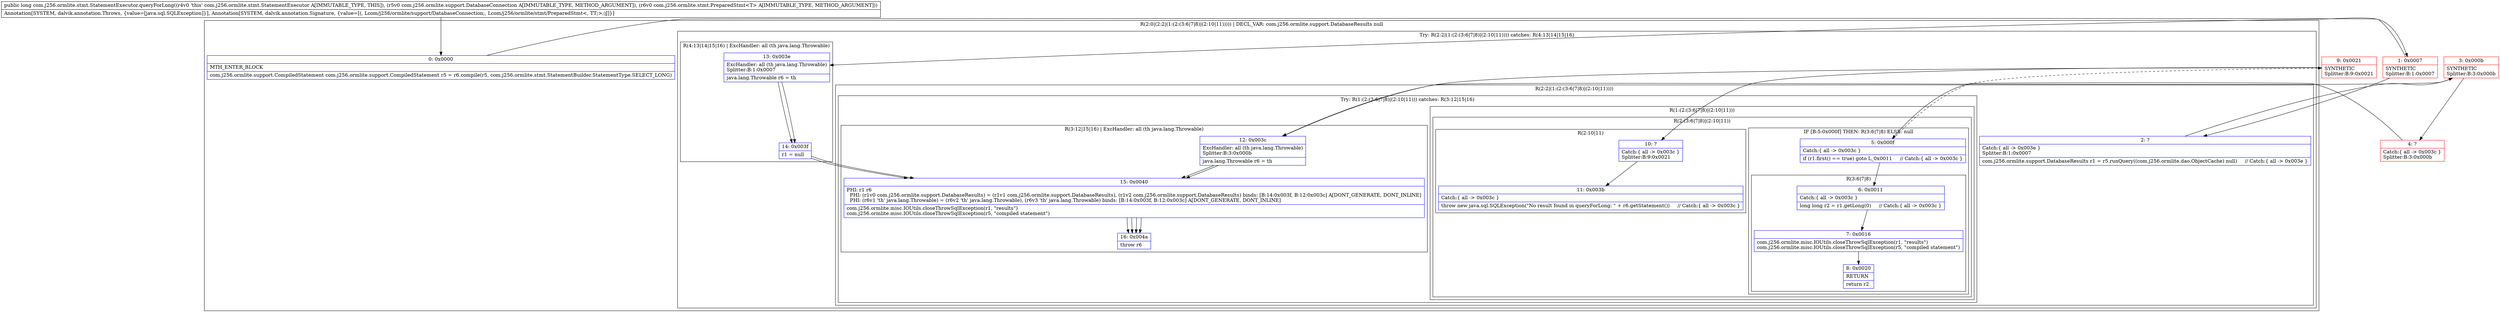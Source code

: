 digraph "CFG forcom.j256.ormlite.stmt.StatementExecutor.queryForLong(Lcom\/j256\/ormlite\/support\/DatabaseConnection;Lcom\/j256\/ormlite\/stmt\/PreparedStmt;)J" {
subgraph cluster_Region_1743478346 {
label = "R(2:0|(2:2|(1:(2:(3:6|7|8)|(2:10|11))))) | DECL_VAR: com.j256.ormlite.support.DatabaseResults null\l";
node [shape=record,color=blue];
Node_0 [shape=record,label="{0\:\ 0x0000|MTH_ENTER_BLOCK\l|com.j256.ormlite.support.CompiledStatement com.j256.ormlite.support.CompiledStatement r5 = r6.compile(r5, com.j256.ormlite.stmt.StatementBuilder.StatementType.SELECT_LONG)\l}"];
subgraph cluster_TryCatchRegion_1779906342 {
label = "Try: R(2:2|(1:(2:(3:6|7|8)|(2:10|11)))) catches: R(4:13|14|15|16)";
node [shape=record,color=blue];
subgraph cluster_Region_1600838154 {
label = "R(2:2|(1:(2:(3:6|7|8)|(2:10|11))))";
node [shape=record,color=blue];
Node_2 [shape=record,label="{2\:\ ?|Catch:\{ all \-\> 0x003e \}\lSplitter:B:1:0x0007\l|com.j256.ormlite.support.DatabaseResults r1 = r5.runQuery((com.j256.ormlite.dao.ObjectCache) null)     \/\/ Catch:\{ all \-\> 0x003e \}\l}"];
subgraph cluster_TryCatchRegion_237140401 {
label = "Try: R(1:(2:(3:6|7|8)|(2:10|11))) catches: R(3:12|15|16)";
node [shape=record,color=blue];
subgraph cluster_Region_843693550 {
label = "R(1:(2:(3:6|7|8)|(2:10|11)))";
node [shape=record,color=blue];
subgraph cluster_Region_1943395641 {
label = "R(2:(3:6|7|8)|(2:10|11))";
node [shape=record,color=blue];
subgraph cluster_IfRegion_539523682 {
label = "IF [B:5:0x000f] THEN: R(3:6|7|8) ELSE: null";
node [shape=record,color=blue];
Node_5 [shape=record,label="{5\:\ 0x000f|Catch:\{ all \-\> 0x003c \}\l|if (r1.first() == true) goto L_0x0011     \/\/ Catch:\{ all \-\> 0x003c \}\l}"];
subgraph cluster_Region_1025164162 {
label = "R(3:6|7|8)";
node [shape=record,color=blue];
Node_6 [shape=record,label="{6\:\ 0x0011|Catch:\{ all \-\> 0x003c \}\l|long long r2 = r1.getLong(0)     \/\/ Catch:\{ all \-\> 0x003c \}\l}"];
Node_7 [shape=record,label="{7\:\ 0x0016|com.j256.ormlite.misc.IOUtils.closeThrowSqlException(r1, \"results\")\lcom.j256.ormlite.misc.IOUtils.closeThrowSqlException(r5, \"compiled statement\")\l}"];
Node_8 [shape=record,label="{8\:\ 0x0020|RETURN\l|return r2\l}"];
}
}
subgraph cluster_Region_1029333031 {
label = "R(2:10|11)";
node [shape=record,color=blue];
Node_10 [shape=record,label="{10\:\ ?|Catch:\{ all \-\> 0x003c \}\lSplitter:B:9:0x0021\l}"];
Node_11 [shape=record,label="{11\:\ 0x003b|Catch:\{ all \-\> 0x003c \}\l|throw new java.sql.SQLException(\"No result found in queryForLong: \" + r6.getStatement())     \/\/ Catch:\{ all \-\> 0x003c \}\l}"];
}
}
}
subgraph cluster_Region_1147240520 {
label = "R(3:12|15|16) | ExcHandler: all (th java.lang.Throwable)\l";
node [shape=record,color=blue];
Node_12 [shape=record,label="{12\:\ 0x003c|ExcHandler: all (th java.lang.Throwable)\lSplitter:B:3:0x000b\l|java.lang.Throwable r6 = th\l}"];
Node_15 [shape=record,label="{15\:\ 0x0040|PHI: r1 r6 \l  PHI: (r1v0 com.j256.ormlite.support.DatabaseResults) = (r1v1 com.j256.ormlite.support.DatabaseResults), (r1v2 com.j256.ormlite.support.DatabaseResults) binds: [B:14:0x003f, B:12:0x003c] A[DONT_GENERATE, DONT_INLINE]\l  PHI: (r6v1 'th' java.lang.Throwable) = (r6v2 'th' java.lang.Throwable), (r6v3 'th' java.lang.Throwable) binds: [B:14:0x003f, B:12:0x003c] A[DONT_GENERATE, DONT_INLINE]\l|com.j256.ormlite.misc.IOUtils.closeThrowSqlException(r1, \"results\")\lcom.j256.ormlite.misc.IOUtils.closeThrowSqlException(r5, \"compiled statement\")\l}"];
Node_16 [shape=record,label="{16\:\ 0x004a|throw r6\l}"];
}
}
}
subgraph cluster_Region_2034605952 {
label = "R(4:13|14|15|16) | ExcHandler: all (th java.lang.Throwable)\l";
node [shape=record,color=blue];
Node_13 [shape=record,label="{13\:\ 0x003e|ExcHandler: all (th java.lang.Throwable)\lSplitter:B:1:0x0007\l|java.lang.Throwable r6 = th\l}"];
Node_14 [shape=record,label="{14\:\ 0x003f|r1 = null\l}"];
Node_15 [shape=record,label="{15\:\ 0x0040|PHI: r1 r6 \l  PHI: (r1v0 com.j256.ormlite.support.DatabaseResults) = (r1v1 com.j256.ormlite.support.DatabaseResults), (r1v2 com.j256.ormlite.support.DatabaseResults) binds: [B:14:0x003f, B:12:0x003c] A[DONT_GENERATE, DONT_INLINE]\l  PHI: (r6v1 'th' java.lang.Throwable) = (r6v2 'th' java.lang.Throwable), (r6v3 'th' java.lang.Throwable) binds: [B:14:0x003f, B:12:0x003c] A[DONT_GENERATE, DONT_INLINE]\l|com.j256.ormlite.misc.IOUtils.closeThrowSqlException(r1, \"results\")\lcom.j256.ormlite.misc.IOUtils.closeThrowSqlException(r5, \"compiled statement\")\l}"];
Node_16 [shape=record,label="{16\:\ 0x004a|throw r6\l}"];
}
}
}
subgraph cluster_Region_2034605952 {
label = "R(4:13|14|15|16) | ExcHandler: all (th java.lang.Throwable)\l";
node [shape=record,color=blue];
Node_13 [shape=record,label="{13\:\ 0x003e|ExcHandler: all (th java.lang.Throwable)\lSplitter:B:1:0x0007\l|java.lang.Throwable r6 = th\l}"];
Node_14 [shape=record,label="{14\:\ 0x003f|r1 = null\l}"];
Node_15 [shape=record,label="{15\:\ 0x0040|PHI: r1 r6 \l  PHI: (r1v0 com.j256.ormlite.support.DatabaseResults) = (r1v1 com.j256.ormlite.support.DatabaseResults), (r1v2 com.j256.ormlite.support.DatabaseResults) binds: [B:14:0x003f, B:12:0x003c] A[DONT_GENERATE, DONT_INLINE]\l  PHI: (r6v1 'th' java.lang.Throwable) = (r6v2 'th' java.lang.Throwable), (r6v3 'th' java.lang.Throwable) binds: [B:14:0x003f, B:12:0x003c] A[DONT_GENERATE, DONT_INLINE]\l|com.j256.ormlite.misc.IOUtils.closeThrowSqlException(r1, \"results\")\lcom.j256.ormlite.misc.IOUtils.closeThrowSqlException(r5, \"compiled statement\")\l}"];
Node_16 [shape=record,label="{16\:\ 0x004a|throw r6\l}"];
}
subgraph cluster_Region_1147240520 {
label = "R(3:12|15|16) | ExcHandler: all (th java.lang.Throwable)\l";
node [shape=record,color=blue];
Node_12 [shape=record,label="{12\:\ 0x003c|ExcHandler: all (th java.lang.Throwable)\lSplitter:B:3:0x000b\l|java.lang.Throwable r6 = th\l}"];
Node_15 [shape=record,label="{15\:\ 0x0040|PHI: r1 r6 \l  PHI: (r1v0 com.j256.ormlite.support.DatabaseResults) = (r1v1 com.j256.ormlite.support.DatabaseResults), (r1v2 com.j256.ormlite.support.DatabaseResults) binds: [B:14:0x003f, B:12:0x003c] A[DONT_GENERATE, DONT_INLINE]\l  PHI: (r6v1 'th' java.lang.Throwable) = (r6v2 'th' java.lang.Throwable), (r6v3 'th' java.lang.Throwable) binds: [B:14:0x003f, B:12:0x003c] A[DONT_GENERATE, DONT_INLINE]\l|com.j256.ormlite.misc.IOUtils.closeThrowSqlException(r1, \"results\")\lcom.j256.ormlite.misc.IOUtils.closeThrowSqlException(r5, \"compiled statement\")\l}"];
Node_16 [shape=record,label="{16\:\ 0x004a|throw r6\l}"];
}
Node_1 [shape=record,color=red,label="{1\:\ 0x0007|SYNTHETIC\lSplitter:B:1:0x0007\l}"];
Node_3 [shape=record,color=red,label="{3\:\ 0x000b|SYNTHETIC\lSplitter:B:3:0x000b\l}"];
Node_4 [shape=record,color=red,label="{4\:\ ?|Catch:\{ all \-\> 0x003c \}\lSplitter:B:3:0x000b\l}"];
Node_9 [shape=record,color=red,label="{9\:\ 0x0021|SYNTHETIC\lSplitter:B:9:0x0021\l}"];
MethodNode[shape=record,label="{public long com.j256.ormlite.stmt.StatementExecutor.queryForLong((r4v0 'this' com.j256.ormlite.stmt.StatementExecutor A[IMMUTABLE_TYPE, THIS]), (r5v0 com.j256.ormlite.support.DatabaseConnection A[IMMUTABLE_TYPE, METHOD_ARGUMENT]), (r6v0 com.j256.ormlite.stmt.PreparedStmt\<T\> A[IMMUTABLE_TYPE, METHOD_ARGUMENT]))  | Annotation[SYSTEM, dalvik.annotation.Throws, \{value=[java.sql.SQLException]\}], Annotation[SYSTEM, dalvik.annotation.Signature, \{value=[(, Lcom\/j256\/ormlite\/support\/DatabaseConnection;, Lcom\/j256\/ormlite\/stmt\/PreparedStmt\<, TT;\>;)J]\}]\l}"];
MethodNode -> Node_0;
Node_0 -> Node_1;
Node_2 -> Node_3;
Node_5 -> Node_6;
Node_5 -> Node_9[style=dashed];
Node_6 -> Node_7;
Node_7 -> Node_8;
Node_10 -> Node_11;
Node_12 -> Node_15;
Node_15 -> Node_16;
Node_13 -> Node_14;
Node_14 -> Node_15;
Node_15 -> Node_16;
Node_13 -> Node_14;
Node_14 -> Node_15;
Node_15 -> Node_16;
Node_12 -> Node_15;
Node_15 -> Node_16;
Node_1 -> Node_2;
Node_1 -> Node_13;
Node_3 -> Node_4;
Node_3 -> Node_12;
Node_4 -> Node_5;
Node_9 -> Node_10;
Node_9 -> Node_12;
}

